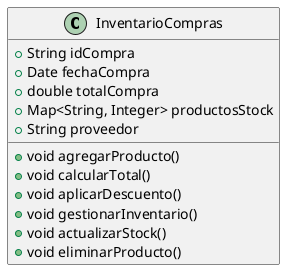 @startuml
class InventarioCompras {
  +String idCompra
  +Date fechaCompra
  +double totalCompra
  +Map<String, Integer> productosStock
  +String proveedor
  +void agregarProducto()
  +void calcularTotal()
  +void aplicarDescuento()
  +void gestionarInventario()
  +void actualizarStock()
  +void eliminarProducto()
}
@enduml
